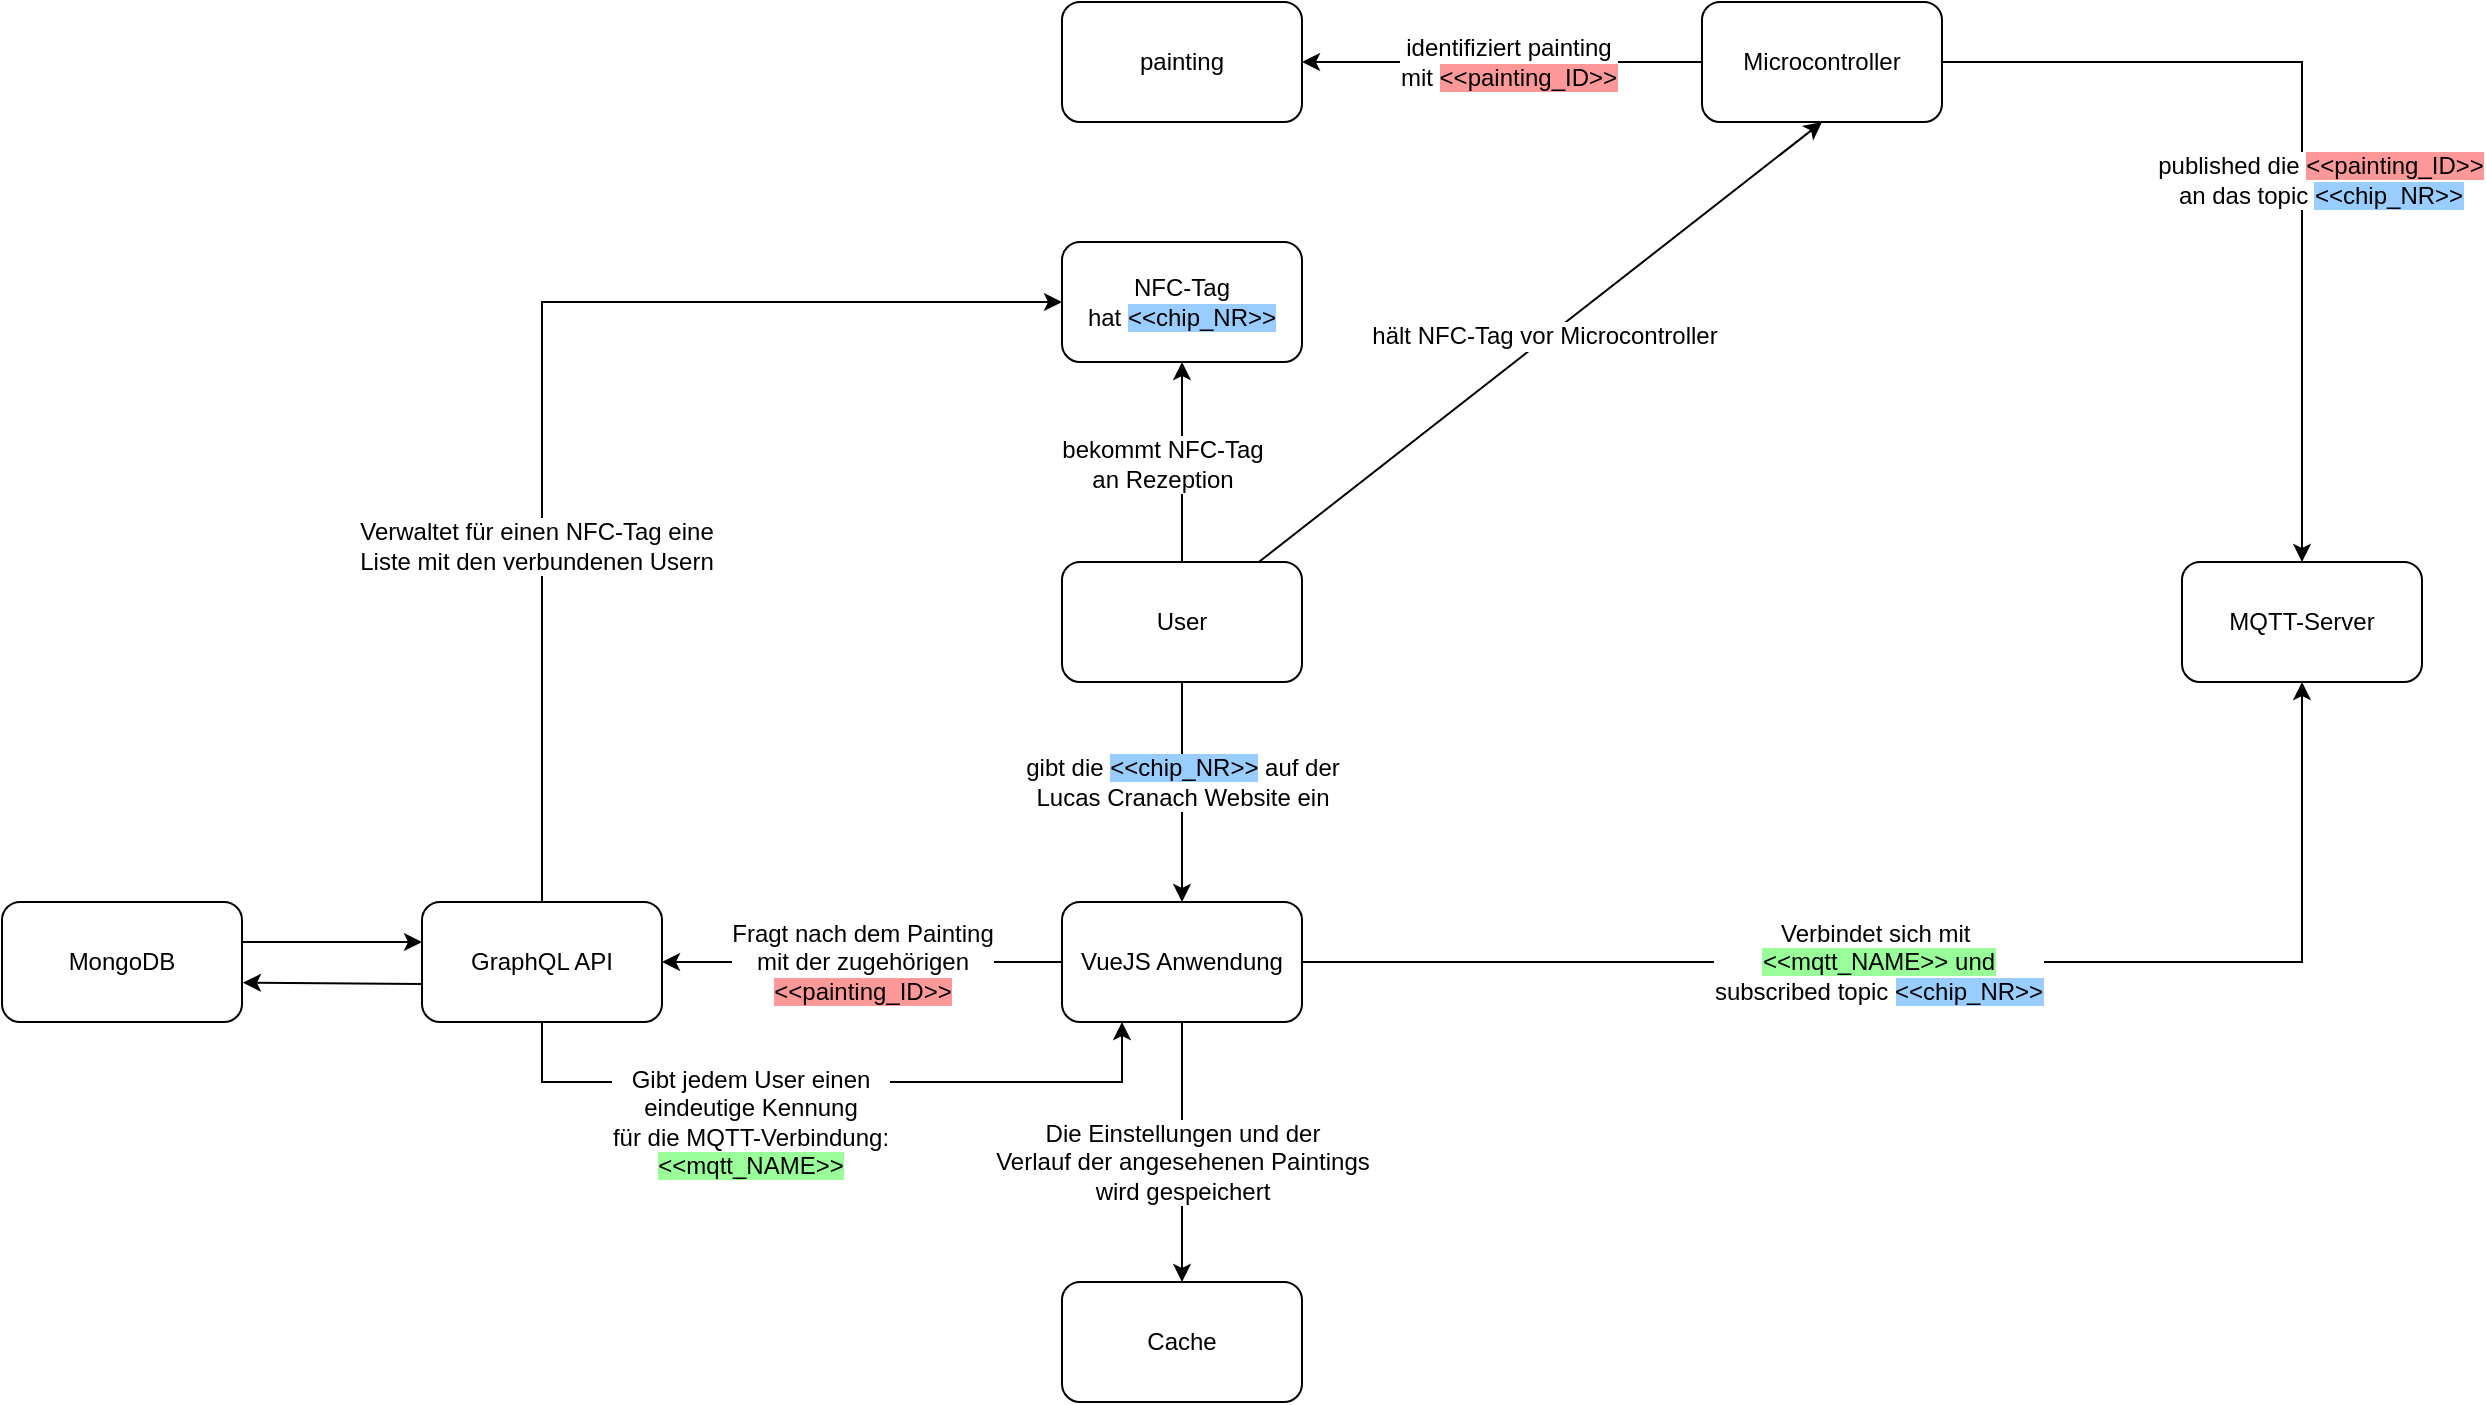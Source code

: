<mxfile version="12.5.3" type="device"><diagram id="AkmMe_XMBahQ0kg2m5lJ" name="Page-1"><mxGraphModel dx="2310" dy="867" grid="1" gridSize="10" guides="1" tooltips="1" connect="1" arrows="1" fold="1" page="1" pageScale="1" pageWidth="827" pageHeight="1169" math="0" shadow="0"><root><mxCell id="0"/><mxCell id="1" parent="0"/><mxCell id="13qw0VP_oHC7KBGRDCWN-1" value="painting" style="rounded=1;whiteSpace=wrap;html=1;" parent="1" vertex="1"><mxGeometry x="240" y="80" width="120" height="60" as="geometry"/></mxCell><mxCell id="13qw0VP_oHC7KBGRDCWN-3" style="edgeStyle=orthogonalEdgeStyle;rounded=0;orthogonalLoop=1;jettySize=auto;html=1;entryX=1;entryY=0.5;entryDx=0;entryDy=0;" parent="1" source="13qw0VP_oHC7KBGRDCWN-2" target="13qw0VP_oHC7KBGRDCWN-1" edge="1"><mxGeometry relative="1" as="geometry"><Array as="points"><mxPoint x="430" y="110"/><mxPoint x="430" y="110"/></Array></mxGeometry></mxCell><mxCell id="13qw0VP_oHC7KBGRDCWN-4" value="&lt;div&gt;identifiziert painting&lt;/div&gt;&lt;div&gt;mit &lt;span style=&quot;background-color: rgb(255 , 153 , 153)&quot;&gt;&amp;lt;&amp;lt;painting_ID&amp;gt;&amp;gt;&lt;/span&gt;&lt;br&gt;&lt;/div&gt;" style="text;html=1;resizable=0;points=[];align=center;verticalAlign=middle;labelBackgroundColor=#ffffff;" parent="13qw0VP_oHC7KBGRDCWN-3" vertex="1" connectable="0"><mxGeometry x="-0.032" relative="1" as="geometry"><mxPoint as="offset"/></mxGeometry></mxCell><mxCell id="13qw0VP_oHC7KBGRDCWN-18" style="rounded=0;orthogonalLoop=1;jettySize=auto;html=1;entryX=0.5;entryY=0;entryDx=0;entryDy=0;exitX=1;exitY=0.5;exitDx=0;exitDy=0;edgeStyle=orthogonalEdgeStyle;" parent="1" source="13qw0VP_oHC7KBGRDCWN-2" target="13qw0VP_oHC7KBGRDCWN-12" edge="1"><mxGeometry relative="1" as="geometry"/></mxCell><mxCell id="13qw0VP_oHC7KBGRDCWN-19" value="&lt;div&gt;published die &lt;span style=&quot;background-color: rgb(255 , 153 , 153)&quot;&gt;&amp;lt;&amp;lt;painting_ID&amp;gt;&amp;gt;&lt;/span&gt;&lt;/div&gt;&lt;div&gt;an das topic &lt;span style=&quot;background-color: rgb(153 , 204 , 255)&quot;&gt;&amp;lt;&amp;lt;&lt;/span&gt;&lt;span style=&quot;white-space: normal ; background-color: rgb(153 , 204 , 255)&quot;&gt;chip_NR&lt;/span&gt;&lt;span style=&quot;background-color: rgb(153 , 204 , 255)&quot;&gt;&amp;gt;&amp;gt;&lt;br&gt;&lt;/span&gt;&lt;/div&gt;" style="text;html=1;resizable=0;points=[];align=center;verticalAlign=middle;labelBackgroundColor=#ffffff;" parent="13qw0VP_oHC7KBGRDCWN-18" vertex="1" connectable="0"><mxGeometry x="-0.151" y="-4" relative="1" as="geometry"><mxPoint x="12.93" y="56.46" as="offset"/></mxGeometry></mxCell><mxCell id="13qw0VP_oHC7KBGRDCWN-2" value="Microcontroller" style="rounded=1;whiteSpace=wrap;html=1;" parent="1" vertex="1"><mxGeometry x="560" y="80" width="120" height="60" as="geometry"/></mxCell><mxCell id="13qw0VP_oHC7KBGRDCWN-9" style="edgeStyle=orthogonalEdgeStyle;rounded=0;orthogonalLoop=1;jettySize=auto;html=1;entryX=0.5;entryY=1;entryDx=0;entryDy=0;" parent="1" source="13qw0VP_oHC7KBGRDCWN-7" target="13qw0VP_oHC7KBGRDCWN-8" edge="1"><mxGeometry relative="1" as="geometry"/></mxCell><mxCell id="13qw0VP_oHC7KBGRDCWN-11" value="&lt;div&gt;bekommt NFC-Tag&lt;/div&gt;&lt;div&gt;an Rezeption&lt;br&gt;&lt;/div&gt;" style="text;html=1;resizable=0;points=[];align=center;verticalAlign=middle;labelBackgroundColor=#ffffff;" parent="13qw0VP_oHC7KBGRDCWN-9" vertex="1" connectable="0"><mxGeometry y="21" relative="1" as="geometry"><mxPoint x="11" y="0.59" as="offset"/></mxGeometry></mxCell><mxCell id="13qw0VP_oHC7KBGRDCWN-14" style="edgeStyle=orthogonalEdgeStyle;rounded=0;orthogonalLoop=1;jettySize=auto;html=1;entryX=0.5;entryY=0;entryDx=0;entryDy=0;" parent="1" source="13qw0VP_oHC7KBGRDCWN-7" target="13qw0VP_oHC7KBGRDCWN-13" edge="1"><mxGeometry relative="1" as="geometry"/></mxCell><mxCell id="13qw0VP_oHC7KBGRDCWN-15" value="&lt;div&gt;gibt die &lt;span style=&quot;background-color: rgb(153 , 204 , 255)&quot;&gt;&amp;lt;&amp;lt;&lt;/span&gt;&lt;span style=&quot;white-space: normal ; background-color: rgb(153 , 204 , 255)&quot;&gt;chip_NR&lt;/span&gt;&lt;span style=&quot;background-color: rgb(153 , 204 , 255)&quot;&gt;&amp;gt;&amp;gt;&lt;/span&gt; auf der&lt;/div&gt;&lt;div&gt;Lucas Cranach Website ein&lt;br&gt;&lt;/div&gt;" style="text;html=1;resizable=0;points=[];align=center;verticalAlign=middle;labelBackgroundColor=#ffffff;" parent="13qw0VP_oHC7KBGRDCWN-14" vertex="1" connectable="0"><mxGeometry x="-0.309" y="1" relative="1" as="geometry"><mxPoint x="-1" y="12" as="offset"/></mxGeometry></mxCell><mxCell id="13qw0VP_oHC7KBGRDCWN-16" style="rounded=0;orthogonalLoop=1;jettySize=auto;html=1;entryX=0.5;entryY=1;entryDx=0;entryDy=0;" parent="1" source="13qw0VP_oHC7KBGRDCWN-7" target="13qw0VP_oHC7KBGRDCWN-2" edge="1"><mxGeometry relative="1" as="geometry"/></mxCell><mxCell id="13qw0VP_oHC7KBGRDCWN-17" value="hält NFC-Tag vor Microcontroller" style="text;html=1;resizable=0;points=[];align=center;verticalAlign=middle;labelBackgroundColor=#ffffff;" parent="13qw0VP_oHC7KBGRDCWN-16" vertex="1" connectable="0"><mxGeometry x="0.018" y="2" relative="1" as="geometry"><mxPoint as="offset"/></mxGeometry></mxCell><mxCell id="13qw0VP_oHC7KBGRDCWN-7" value="User" style="rounded=1;whiteSpace=wrap;html=1;" parent="1" vertex="1"><mxGeometry x="240" y="360" width="120" height="60" as="geometry"/></mxCell><mxCell id="13qw0VP_oHC7KBGRDCWN-8" value="&lt;div&gt;NFC-Tag&lt;/div&gt;&lt;div&gt;hat &lt;span style=&quot;background-color: rgb(153 , 204 , 255)&quot;&gt;&amp;lt;&amp;lt;chip_NR&amp;gt;&amp;gt;&lt;/span&gt;&lt;/div&gt;" style="rounded=1;whiteSpace=wrap;html=1;" parent="1" vertex="1"><mxGeometry x="240" y="200" width="120" height="60" as="geometry"/></mxCell><mxCell id="13qw0VP_oHC7KBGRDCWN-12" value="MQTT-Server" style="rounded=1;whiteSpace=wrap;html=1;" parent="1" vertex="1"><mxGeometry x="800" y="360" width="120" height="60" as="geometry"/></mxCell><mxCell id="13qw0VP_oHC7KBGRDCWN-20" style="edgeStyle=orthogonalEdgeStyle;rounded=0;orthogonalLoop=1;jettySize=auto;html=1;entryX=0.5;entryY=1;entryDx=0;entryDy=0;" parent="1" source="13qw0VP_oHC7KBGRDCWN-13" target="13qw0VP_oHC7KBGRDCWN-12" edge="1"><mxGeometry relative="1" as="geometry"><mxPoint x="820" y="510" as="targetPoint"/></mxGeometry></mxCell><mxCell id="13qw0VP_oHC7KBGRDCWN-21" value="&lt;div&gt;Verbindet sich mit&amp;nbsp;&lt;/div&gt;&lt;span style=&quot;background-color: rgb(153 , 255 , 153)&quot;&gt;&amp;lt;&amp;lt;mqtt_NAME&amp;gt;&amp;gt; und&lt;/span&gt;&lt;div&gt;subscribed topic &lt;span style=&quot;background-color: rgb(153 , 204 , 255)&quot;&gt;&amp;lt;&amp;lt;&lt;/span&gt;&lt;span style=&quot;white-space: normal ; background-color: rgb(153 , 204 , 255)&quot;&gt;chip_NR&lt;/span&gt;&lt;span style=&quot;background-color: rgb(153 , 204 , 255)&quot;&gt;&amp;gt;&amp;gt;&lt;br&gt;&lt;/span&gt;&lt;/div&gt;" style="text;html=1;resizable=0;points=[];align=center;verticalAlign=middle;labelBackgroundColor=#ffffff;" parent="13qw0VP_oHC7KBGRDCWN-20" vertex="1" connectable="0"><mxGeometry x="-0.126" relative="1" as="geometry"><mxPoint x="8" y="-0.12" as="offset"/></mxGeometry></mxCell><mxCell id="F4LbJVhNSLnh0ceJRxKF-3" style="edgeStyle=orthogonalEdgeStyle;rounded=0;orthogonalLoop=1;jettySize=auto;html=1;entryX=1;entryY=0.5;entryDx=0;entryDy=0;" edge="1" parent="1" source="13qw0VP_oHC7KBGRDCWN-13" target="F4LbJVhNSLnh0ceJRxKF-1"><mxGeometry relative="1" as="geometry"/></mxCell><mxCell id="F4LbJVhNSLnh0ceJRxKF-6" value="Fragt nach dem Painting&lt;br&gt;mit der zugehörigen&lt;br&gt;&lt;span style=&quot;background-color: rgb(255 , 153 , 153)&quot;&gt;&amp;lt;&amp;lt;painting_ID&amp;gt;&amp;gt;&lt;/span&gt;" style="text;html=1;align=center;verticalAlign=middle;resizable=0;points=[];labelBackgroundColor=#ffffff;" vertex="1" connectable="0" parent="F4LbJVhNSLnh0ceJRxKF-3"><mxGeometry x="0.29" relative="1" as="geometry"><mxPoint x="29" as="offset"/></mxGeometry></mxCell><mxCell id="F4LbJVhNSLnh0ceJRxKF-8" style="edgeStyle=orthogonalEdgeStyle;rounded=0;orthogonalLoop=1;jettySize=auto;html=1;entryX=0.5;entryY=0;entryDx=0;entryDy=0;" edge="1" parent="1" source="13qw0VP_oHC7KBGRDCWN-13" target="F4LbJVhNSLnh0ceJRxKF-7"><mxGeometry relative="1" as="geometry"/></mxCell><mxCell id="F4LbJVhNSLnh0ceJRxKF-9" value="Die Einstellungen und der&lt;br&gt;Verlauf der angesehenen Paintings&lt;br&gt;wird gespeichert" style="text;html=1;align=center;verticalAlign=middle;resizable=0;points=[];labelBackgroundColor=#ffffff;" vertex="1" connectable="0" parent="F4LbJVhNSLnh0ceJRxKF-8"><mxGeometry x="-0.28" y="-2" relative="1" as="geometry"><mxPoint x="2" y="22.94" as="offset"/></mxGeometry></mxCell><mxCell id="13qw0VP_oHC7KBGRDCWN-13" value="VueJS Anwendung" style="rounded=1;whiteSpace=wrap;html=1;" parent="1" vertex="1"><mxGeometry x="240" y="530" width="120" height="60" as="geometry"/></mxCell><mxCell id="F4LbJVhNSLnh0ceJRxKF-4" style="edgeStyle=orthogonalEdgeStyle;rounded=0;orthogonalLoop=1;jettySize=auto;html=1;entryX=1.004;entryY=0.672;entryDx=0;entryDy=0;entryPerimeter=0;" edge="1" parent="1" target="F4LbJVhNSLnh0ceJRxKF-2"><mxGeometry relative="1" as="geometry"><mxPoint x="-80" y="571" as="sourcePoint"/><mxPoint x="-29.76" y="440" as="targetPoint"/><Array as="points"><mxPoint x="-80" y="570"/></Array></mxGeometry></mxCell><mxCell id="F4LbJVhNSLnh0ceJRxKF-10" style="rounded=0;orthogonalLoop=1;jettySize=auto;html=1;entryX=0;entryY=0.5;entryDx=0;entryDy=0;edgeStyle=orthogonalEdgeStyle;exitX=0.5;exitY=0;exitDx=0;exitDy=0;" edge="1" parent="1" source="F4LbJVhNSLnh0ceJRxKF-1" target="13qw0VP_oHC7KBGRDCWN-8"><mxGeometry relative="1" as="geometry"/></mxCell><mxCell id="F4LbJVhNSLnh0ceJRxKF-11" value="Verwaltet für einen NFC-Tag eine&lt;br&gt;Liste mit den verbundenen Usern" style="text;html=1;align=center;verticalAlign=middle;resizable=0;points=[];labelBackgroundColor=#ffffff;" vertex="1" connectable="0" parent="F4LbJVhNSLnh0ceJRxKF-10"><mxGeometry x="-0.364" y="3" relative="1" as="geometry"><mxPoint as="offset"/></mxGeometry></mxCell><mxCell id="F4LbJVhNSLnh0ceJRxKF-12" style="edgeStyle=orthogonalEdgeStyle;rounded=0;orthogonalLoop=1;jettySize=auto;html=1;entryX=0.25;entryY=1;entryDx=0;entryDy=0;exitX=0.5;exitY=1;exitDx=0;exitDy=0;" edge="1" parent="1" source="F4LbJVhNSLnh0ceJRxKF-1" target="13qw0VP_oHC7KBGRDCWN-13"><mxGeometry relative="1" as="geometry"><Array as="points"><mxPoint x="-20" y="620"/><mxPoint x="270" y="620"/></Array></mxGeometry></mxCell><mxCell id="F4LbJVhNSLnh0ceJRxKF-13" value="Gibt jedem User einen&lt;br&gt;eindeutige Kennung&lt;br&gt;für die MQTT-Verbindung:&lt;br&gt;&lt;span style=&quot;background-color: rgb(153 , 255 , 153)&quot;&gt;&amp;lt;&amp;lt;mqtt_NAME&amp;gt;&amp;gt;&lt;/span&gt;" style="text;html=1;align=center;verticalAlign=middle;resizable=0;points=[];labelBackgroundColor=#ffffff;" vertex="1" connectable="0" parent="F4LbJVhNSLnh0ceJRxKF-12"><mxGeometry x="-0.234" relative="1" as="geometry"><mxPoint y="20" as="offset"/></mxGeometry></mxCell><mxCell id="F4LbJVhNSLnh0ceJRxKF-1" value="GraphQL API" style="rounded=1;whiteSpace=wrap;html=1;" vertex="1" parent="1"><mxGeometry x="-80" y="530" width="120" height="60" as="geometry"/></mxCell><mxCell id="F4LbJVhNSLnh0ceJRxKF-5" style="edgeStyle=orthogonalEdgeStyle;rounded=0;orthogonalLoop=1;jettySize=auto;html=1;exitX=0.996;exitY=0.313;exitDx=0;exitDy=0;exitPerimeter=0;" edge="1" parent="1" source="F4LbJVhNSLnh0ceJRxKF-2"><mxGeometry relative="1" as="geometry"><mxPoint x="-80" y="550" as="targetPoint"/><Array as="points"><mxPoint x="-171" y="550"/></Array></mxGeometry></mxCell><mxCell id="F4LbJVhNSLnh0ceJRxKF-2" value="MongoDB" style="rounded=1;whiteSpace=wrap;html=1;" vertex="1" parent="1"><mxGeometry x="-290" y="530" width="120" height="60" as="geometry"/></mxCell><mxCell id="F4LbJVhNSLnh0ceJRxKF-7" value="Cache" style="rounded=1;whiteSpace=wrap;html=1;" vertex="1" parent="1"><mxGeometry x="240" y="720" width="120" height="60" as="geometry"/></mxCell></root></mxGraphModel></diagram></mxfile>